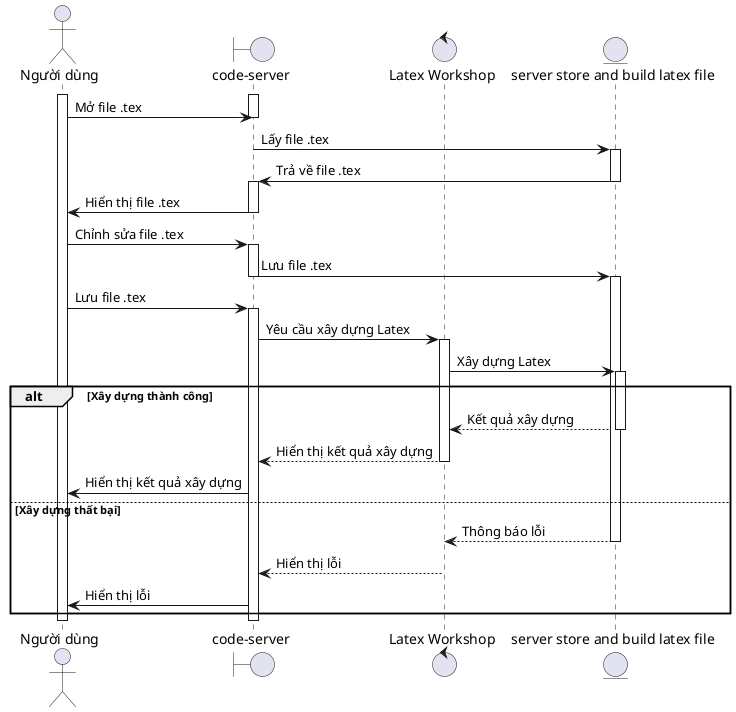 @startuml

actor User as "Người dùng"
boundary CodeServer as "code-server"
control LatexWorkshop as "Latex Workshop"
entity LatexBuild as "server store and build latex file"

activate User
activate CodeServer
User -> CodeServer: Mở file .tex
deactivate CodeServer
CodeServer->LatexBuild : Lấy file .tex
deactivate CodeServer
activate LatexBuild
LatexBuild -> CodeServer: Trả về file .tex
deactivate LatexBuild
activate CodeServer
CodeServer -> User: Hiển thị file .tex

deactivate CodeServer
User -> CodeServer: Chỉnh sửa file .tex
activate CodeServer
  
CodeServer -> LatexBuild: Lưu file .tex
deactivate CodeServer
activate LatexBuild
User -> CodeServer: Lưu file .tex
activate CodeServer
CodeServer -> LatexWorkshop: Yêu cầu xây dựng Latex
activate LatexWorkshop
LatexWorkshop -> LatexBuild: Xây dựng Latex
activate LatexBuild

alt Xây dựng thành công
    LatexBuild --> LatexWorkshop: Kết quả xây dựng
    deactivate LatexBuild
    LatexWorkshop --> CodeServer: Hiển thị kết quả xây dựng
    deactivate LatexWorkshop
    CodeServer -> User: Hiển thị kết quả xây dựng
else Xây dựng thất bại
    LatexBuild --> LatexWorkshop: Thông báo lỗi
    deactivate LatexBuild
    LatexWorkshop --> CodeServer: Hiển thị lỗi
    deactivate LatexWorkshop
    CodeServer -> User: Hiển thị lỗi
end
deactivate User

deactivate CodeServer

@enduml